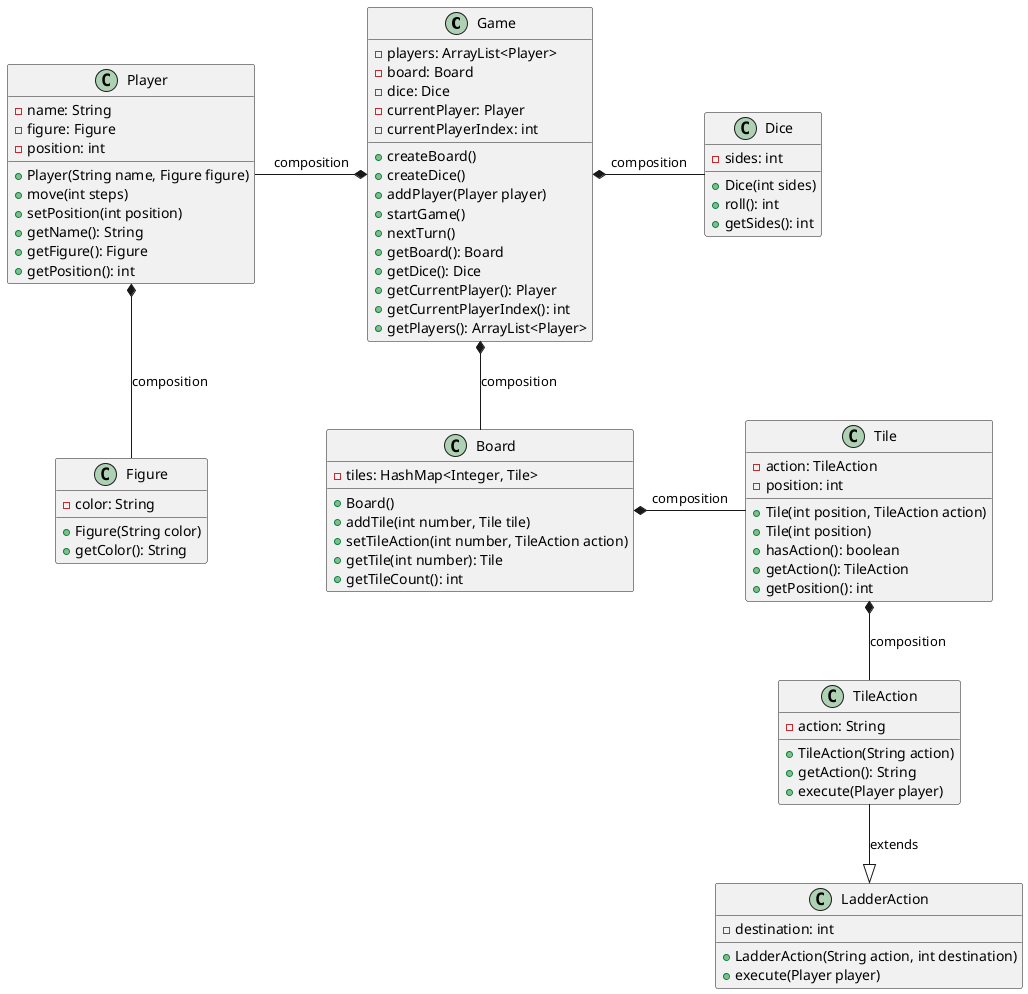 @startuml

class Game {
    -players: ArrayList<Player>
    -board: Board
    -dice: Dice
    -currentPlayer: Player
    -currentPlayerIndex: int
    +createBoard()
    +createDice()
    +addPlayer(Player player)
    +startGame()
    +nextTurn()
    +getBoard(): Board
    +getDice(): Dice
    +getCurrentPlayer(): Player
    +getCurrentPlayerIndex(): int
    +getPlayers(): ArrayList<Player>
}

class Player {
    -name: String
    -figure: Figure
    -position: int
    +Player(String name, Figure figure)
    +move(int steps)
    +setPosition(int position)
    +getName(): String
    +getFigure(): Figure
    +getPosition(): int
}

class Figure {
    -color: String
    +Figure(String color)
    +getColor(): String
}

class Board {
    -tiles: HashMap<Integer, Tile>
    +Board()
    +addTile(int number, Tile tile)
    +setTileAction(int number, TileAction action)
    +getTile(int number): Tile
    +getTileCount(): int
}

class Dice {
    -sides: int
    +Dice(int sides)
    +roll(): int
    +getSides(): int
}

class Tile {
    -action: TileAction
    -position: int
    +Tile(int position, TileAction action)
    +Tile(int position)
    +hasAction(): boolean
    +getAction(): TileAction
    +getPosition(): int
}

class TileAction {
    -action: String
    +TileAction(String action)
    +getAction(): String
    +execute(Player player)
}

class LadderAction {
    -destination: int
    +LadderAction(String action, int destination)
    +execute(Player player)
}

Game *-left- Player: composition
Game *-- Board: composition
Game *-right- Dice: composition
Player *-- Figure: composition
Board *-right- Tile: composition
Tile *-- TileAction: composition
TileAction --|> LadderAction: extends

@enduml